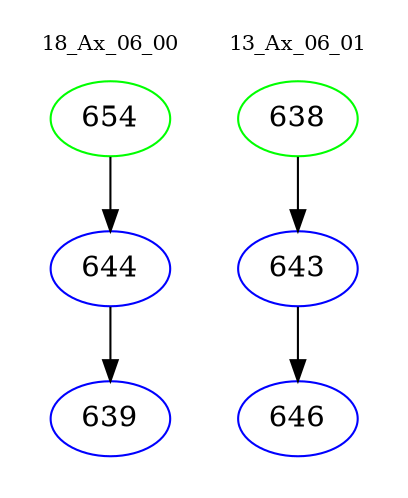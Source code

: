digraph{
subgraph cluster_0 {
color = white
label = "18_Ax_06_00";
fontsize=10;
T0_654 [label="654", color="green"]
T0_654 -> T0_644 [color="black"]
T0_644 [label="644", color="blue"]
T0_644 -> T0_639 [color="black"]
T0_639 [label="639", color="blue"]
}
subgraph cluster_1 {
color = white
label = "13_Ax_06_01";
fontsize=10;
T1_638 [label="638", color="green"]
T1_638 -> T1_643 [color="black"]
T1_643 [label="643", color="blue"]
T1_643 -> T1_646 [color="black"]
T1_646 [label="646", color="blue"]
}
}
